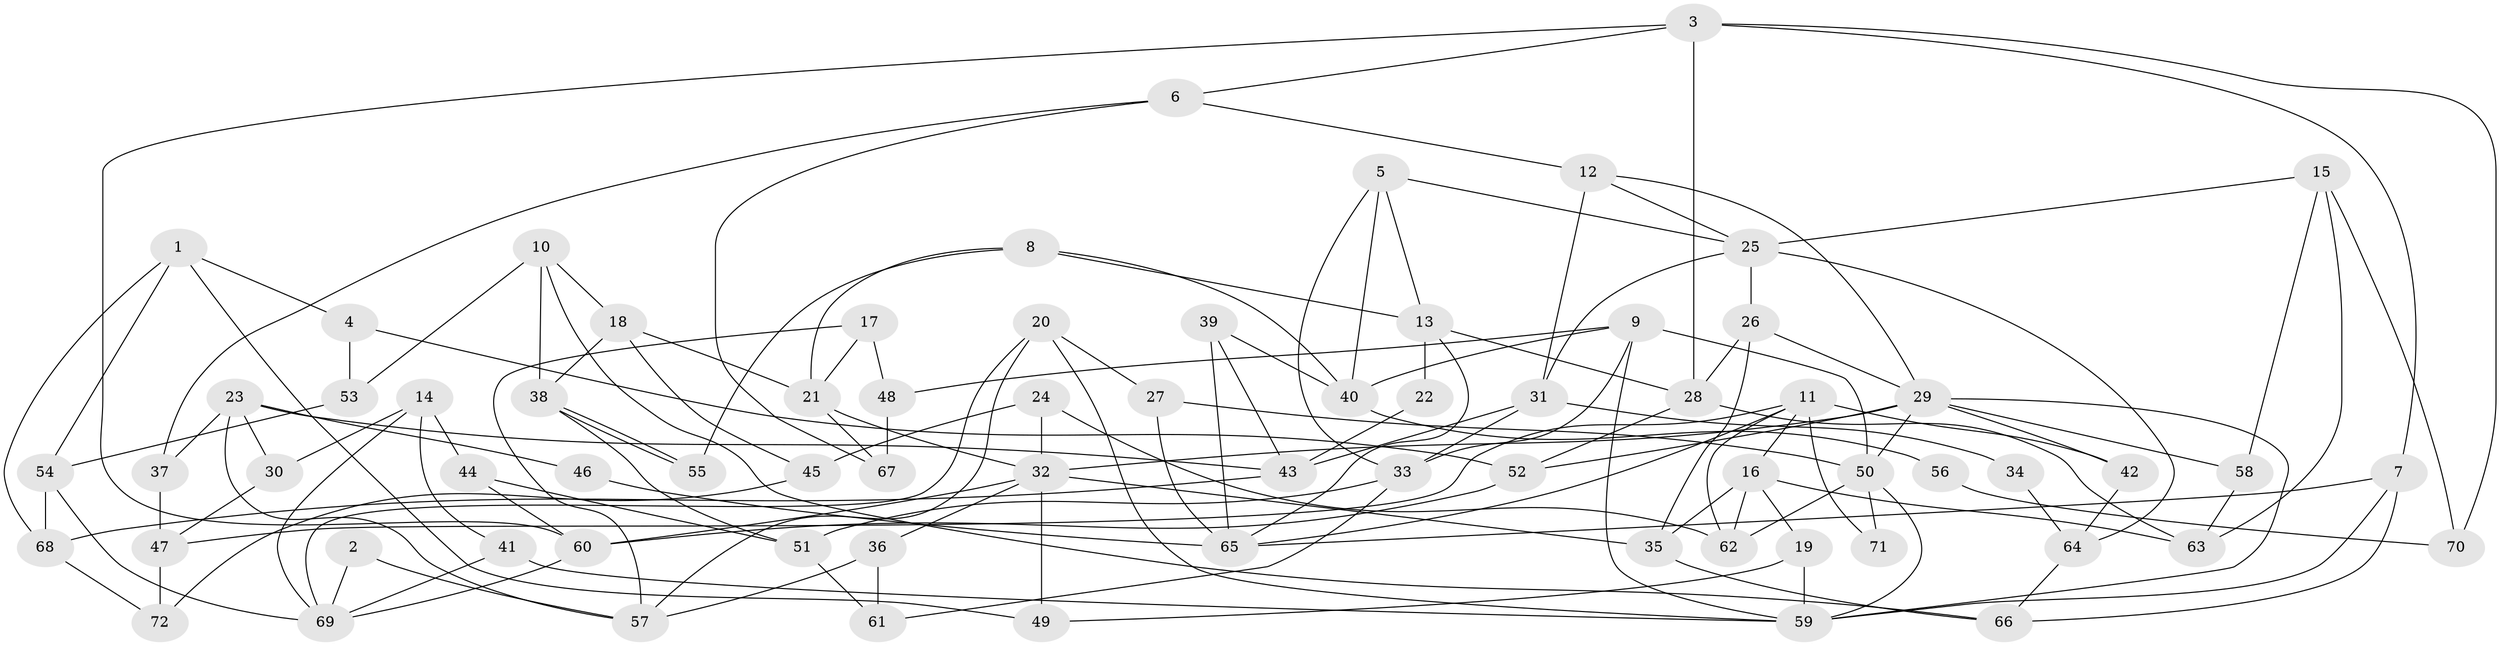 // Generated by graph-tools (version 1.1) at 2025/11/02/27/25 16:11:21]
// undirected, 72 vertices, 144 edges
graph export_dot {
graph [start="1"]
  node [color=gray90,style=filled];
  1;
  2;
  3;
  4;
  5;
  6;
  7;
  8;
  9;
  10;
  11;
  12;
  13;
  14;
  15;
  16;
  17;
  18;
  19;
  20;
  21;
  22;
  23;
  24;
  25;
  26;
  27;
  28;
  29;
  30;
  31;
  32;
  33;
  34;
  35;
  36;
  37;
  38;
  39;
  40;
  41;
  42;
  43;
  44;
  45;
  46;
  47;
  48;
  49;
  50;
  51;
  52;
  53;
  54;
  55;
  56;
  57;
  58;
  59;
  60;
  61;
  62;
  63;
  64;
  65;
  66;
  67;
  68;
  69;
  70;
  71;
  72;
  1 -- 49;
  1 -- 4;
  1 -- 54;
  1 -- 68;
  2 -- 69;
  2 -- 57;
  3 -- 6;
  3 -- 28;
  3 -- 7;
  3 -- 60;
  3 -- 70;
  4 -- 52;
  4 -- 53;
  5 -- 25;
  5 -- 33;
  5 -- 13;
  5 -- 40;
  6 -- 37;
  6 -- 12;
  6 -- 67;
  7 -- 66;
  7 -- 59;
  7 -- 65;
  8 -- 13;
  8 -- 40;
  8 -- 21;
  8 -- 55;
  9 -- 40;
  9 -- 50;
  9 -- 33;
  9 -- 48;
  9 -- 59;
  10 -- 38;
  10 -- 66;
  10 -- 18;
  10 -- 53;
  11 -- 62;
  11 -- 65;
  11 -- 16;
  11 -- 42;
  11 -- 47;
  11 -- 71;
  12 -- 29;
  12 -- 31;
  12 -- 25;
  13 -- 65;
  13 -- 22;
  13 -- 28;
  14 -- 69;
  14 -- 44;
  14 -- 30;
  14 -- 41;
  15 -- 58;
  15 -- 25;
  15 -- 63;
  15 -- 70;
  16 -- 63;
  16 -- 19;
  16 -- 35;
  16 -- 62;
  17 -- 21;
  17 -- 48;
  17 -- 57;
  18 -- 21;
  18 -- 38;
  18 -- 45;
  19 -- 59;
  19 -- 49;
  20 -- 69;
  20 -- 59;
  20 -- 27;
  20 -- 57;
  21 -- 32;
  21 -- 67;
  22 -- 43;
  23 -- 43;
  23 -- 57;
  23 -- 30;
  23 -- 37;
  23 -- 46;
  24 -- 62;
  24 -- 32;
  24 -- 45;
  25 -- 26;
  25 -- 31;
  25 -- 64;
  26 -- 28;
  26 -- 29;
  26 -- 35;
  27 -- 50;
  27 -- 65;
  28 -- 52;
  28 -- 63;
  29 -- 32;
  29 -- 59;
  29 -- 42;
  29 -- 50;
  29 -- 52;
  29 -- 58;
  30 -- 47;
  31 -- 33;
  31 -- 34;
  31 -- 43;
  32 -- 60;
  32 -- 35;
  32 -- 36;
  32 -- 49;
  33 -- 61;
  33 -- 51;
  34 -- 64;
  35 -- 66;
  36 -- 57;
  36 -- 61;
  37 -- 47;
  38 -- 55;
  38 -- 55;
  38 -- 51;
  39 -- 65;
  39 -- 43;
  39 -- 40;
  40 -- 56;
  41 -- 59;
  41 -- 69;
  42 -- 64;
  43 -- 68;
  44 -- 51;
  44 -- 60;
  45 -- 72;
  46 -- 65;
  47 -- 72;
  48 -- 67;
  50 -- 59;
  50 -- 62;
  50 -- 71;
  51 -- 61;
  52 -- 60;
  53 -- 54;
  54 -- 68;
  54 -- 69;
  56 -- 70;
  58 -- 63;
  60 -- 69;
  64 -- 66;
  68 -- 72;
}
